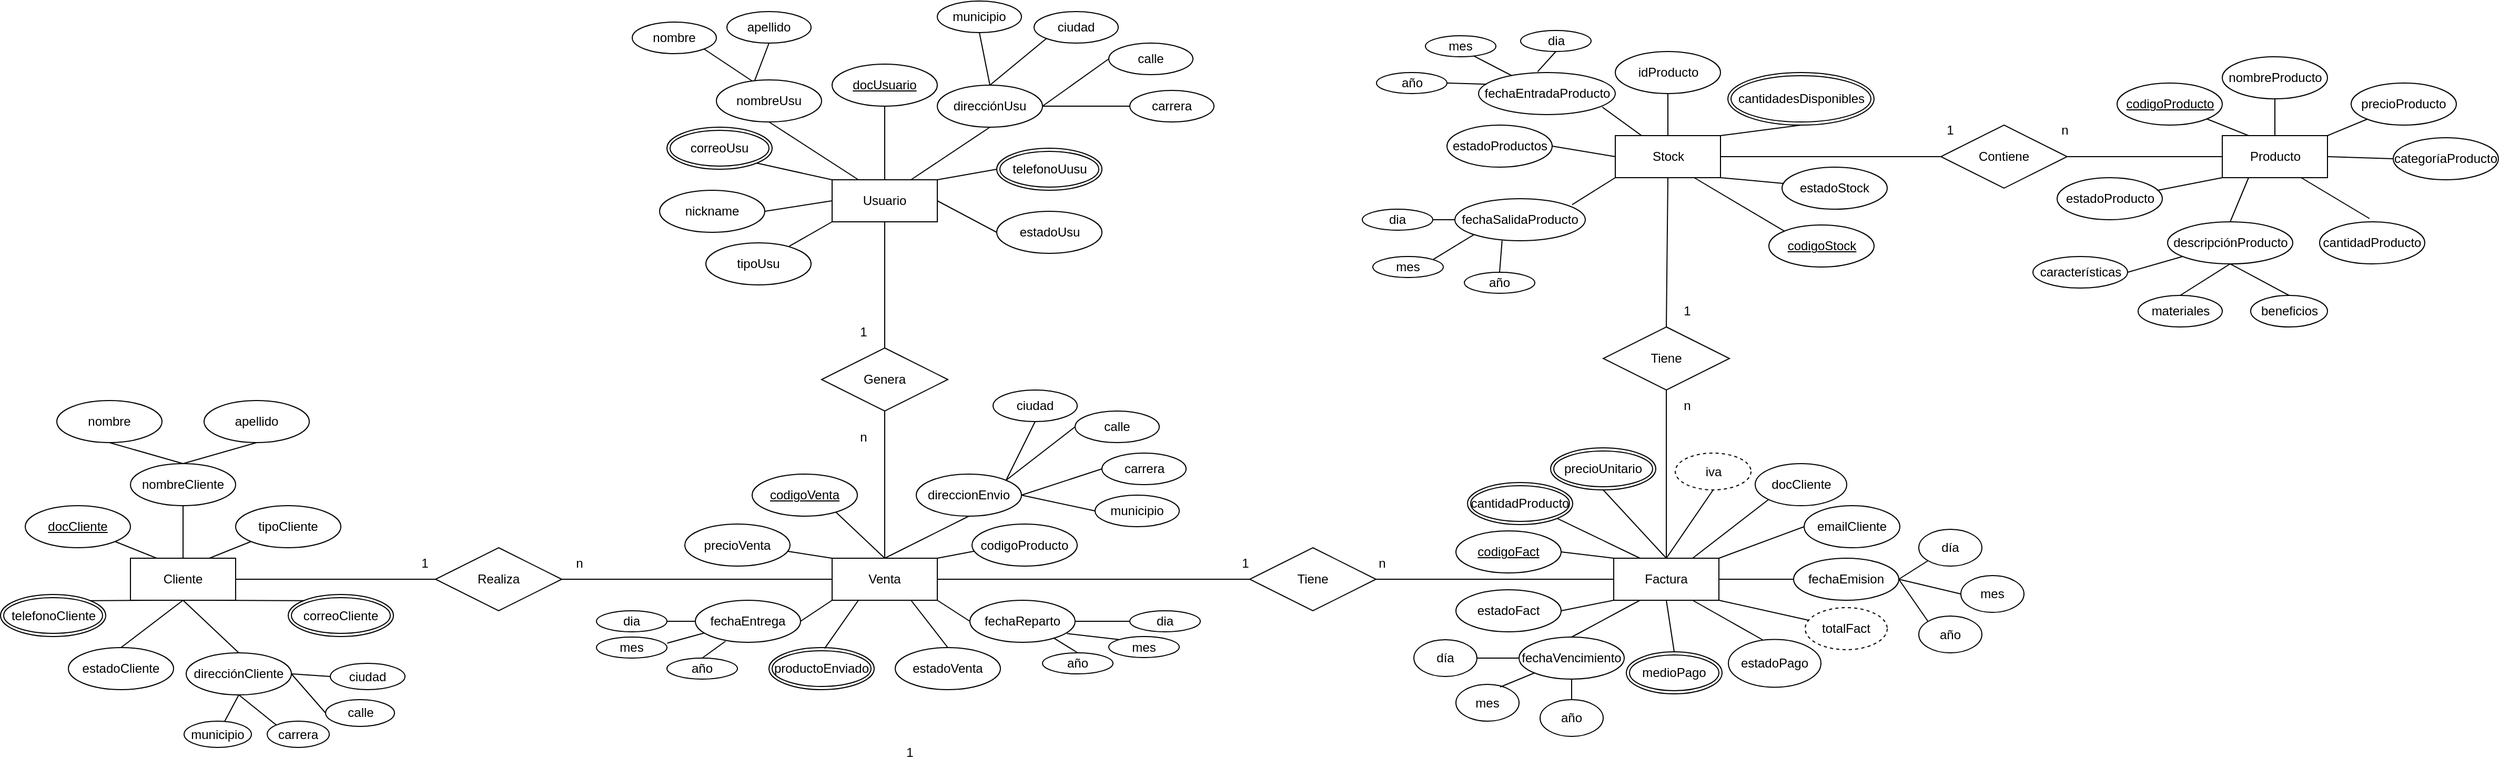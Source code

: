 <mxfile version="26.1.0">
  <diagram name="Página-1" id="Sk_OEtbb3EBe4qhzpYaF">
    <mxGraphModel dx="1323" dy="1912" grid="1" gridSize="10" guides="1" tooltips="1" connect="1" arrows="1" fold="1" page="1" pageScale="1" pageWidth="827" pageHeight="1169" math="0" shadow="0">
      <root>
        <mxCell id="0" />
        <mxCell id="1" parent="0" />
        <mxCell id="2SUrX7hE4mHxBvQzwb3O-1" value="Usuario" style="whiteSpace=wrap;html=1;align=center;" vertex="1" parent="1">
          <mxGeometry x="1136" y="80" width="100" height="40" as="geometry" />
        </mxCell>
        <mxCell id="2SUrX7hE4mHxBvQzwb3O-2" value="Cliente" style="whiteSpace=wrap;html=1;align=center;" vertex="1" parent="1">
          <mxGeometry x="469" y="440" width="100" height="40" as="geometry" />
        </mxCell>
        <mxCell id="2SUrX7hE4mHxBvQzwb3O-3" value="Venta" style="whiteSpace=wrap;html=1;align=center;" vertex="1" parent="1">
          <mxGeometry x="1136" y="440" width="100" height="40" as="geometry" />
        </mxCell>
        <mxCell id="2SUrX7hE4mHxBvQzwb3O-4" value="Factura" style="whiteSpace=wrap;html=1;align=center;" vertex="1" parent="1">
          <mxGeometry x="1879" y="440" width="100" height="40" as="geometry" />
        </mxCell>
        <mxCell id="2SUrX7hE4mHxBvQzwb3O-5" value="Producto" style="whiteSpace=wrap;html=1;align=center;" vertex="1" parent="1">
          <mxGeometry x="2457.5" y="38" width="100" height="40" as="geometry" />
        </mxCell>
        <mxCell id="2SUrX7hE4mHxBvQzwb3O-6" value="Stock" style="whiteSpace=wrap;html=1;align=center;" vertex="1" parent="1">
          <mxGeometry x="1880.5" y="38" width="100" height="40" as="geometry" />
        </mxCell>
        <mxCell id="2SUrX7hE4mHxBvQzwb3O-7" value="" style="endArrow=none;html=1;rounded=0;exitX=1;exitY=0.5;exitDx=0;exitDy=0;entryX=0;entryY=0.5;entryDx=0;entryDy=0;" edge="1" parent="1" source="2SUrX7hE4mHxBvQzwb3O-14" target="2SUrX7hE4mHxBvQzwb3O-3">
          <mxGeometry relative="1" as="geometry">
            <mxPoint x="946" y="455" as="sourcePoint" />
            <mxPoint x="1006" y="425" as="targetPoint" />
          </mxGeometry>
        </mxCell>
        <mxCell id="2SUrX7hE4mHxBvQzwb3O-9" value="" style="endArrow=none;html=1;rounded=0;exitX=1;exitY=0.5;exitDx=0;exitDy=0;entryX=0;entryY=0.5;entryDx=0;entryDy=0;" edge="1" parent="1" source="2SUrX7hE4mHxBvQzwb3O-16" target="2SUrX7hE4mHxBvQzwb3O-4">
          <mxGeometry relative="1" as="geometry">
            <mxPoint x="1329" y="470" as="sourcePoint" />
            <mxPoint x="1609" y="470" as="targetPoint" />
          </mxGeometry>
        </mxCell>
        <mxCell id="2SUrX7hE4mHxBvQzwb3O-10" value="" style="endArrow=none;html=1;rounded=0;exitX=1;exitY=0.5;exitDx=0;exitDy=0;entryX=0;entryY=0.5;entryDx=0;entryDy=0;" edge="1" parent="1" source="2SUrX7hE4mHxBvQzwb3O-57" target="2SUrX7hE4mHxBvQzwb3O-5">
          <mxGeometry relative="1" as="geometry">
            <mxPoint x="2370.5" y="-272" as="sourcePoint" />
            <mxPoint x="2370.5" y="-82" as="targetPoint" />
          </mxGeometry>
        </mxCell>
        <mxCell id="2SUrX7hE4mHxBvQzwb3O-13" value="" style="endArrow=none;html=1;rounded=0;exitX=1;exitY=0.5;exitDx=0;exitDy=0;entryX=0;entryY=0.5;entryDx=0;entryDy=0;" edge="1" parent="1" source="2SUrX7hE4mHxBvQzwb3O-2" target="2SUrX7hE4mHxBvQzwb3O-14">
          <mxGeometry relative="1" as="geometry">
            <mxPoint x="569" y="460" as="sourcePoint" />
            <mxPoint x="639" y="460" as="targetPoint" />
          </mxGeometry>
        </mxCell>
        <mxCell id="2SUrX7hE4mHxBvQzwb3O-14" value="Realiza" style="shape=rhombus;perimeter=rhombusPerimeter;whiteSpace=wrap;html=1;align=center;" vertex="1" parent="1">
          <mxGeometry x="759" y="430" width="120" height="60" as="geometry" />
        </mxCell>
        <mxCell id="2SUrX7hE4mHxBvQzwb3O-15" value="" style="endArrow=none;html=1;rounded=0;exitX=1;exitY=0.5;exitDx=0;exitDy=0;" edge="1" parent="1" source="2SUrX7hE4mHxBvQzwb3O-3" target="2SUrX7hE4mHxBvQzwb3O-16">
          <mxGeometry relative="1" as="geometry">
            <mxPoint x="1280" y="460" as="sourcePoint" />
            <mxPoint x="1426" y="460" as="targetPoint" />
          </mxGeometry>
        </mxCell>
        <mxCell id="2SUrX7hE4mHxBvQzwb3O-16" value="Tiene" style="shape=rhombus;perimeter=rhombusPerimeter;whiteSpace=wrap;html=1;align=center;" vertex="1" parent="1">
          <mxGeometry x="1533" y="430" width="120" height="60" as="geometry" />
        </mxCell>
        <mxCell id="2SUrX7hE4mHxBvQzwb3O-17" value="telefonoUusu" style="ellipse;shape=doubleEllipse;margin=3;whiteSpace=wrap;html=1;align=center;" vertex="1" parent="1">
          <mxGeometry x="1292.5" y="50" width="100" height="40" as="geometry" />
        </mxCell>
        <mxCell id="2SUrX7hE4mHxBvQzwb3O-18" value="estadoUsu" style="ellipse;whiteSpace=wrap;html=1;align=center;" vertex="1" parent="1">
          <mxGeometry x="1292.5" y="110" width="100" height="40" as="geometry" />
        </mxCell>
        <mxCell id="2SUrX7hE4mHxBvQzwb3O-19" value="docUsuario" style="ellipse;whiteSpace=wrap;html=1;align=center;fontStyle=4;" vertex="1" parent="1">
          <mxGeometry x="1136" y="-30" width="100" height="40" as="geometry" />
        </mxCell>
        <mxCell id="2SUrX7hE4mHxBvQzwb3O-20" value="nickname" style="ellipse;whiteSpace=wrap;html=1;align=center;" vertex="1" parent="1">
          <mxGeometry x="972" y="90" width="100" height="40" as="geometry" />
        </mxCell>
        <mxCell id="2SUrX7hE4mHxBvQzwb3O-21" value="correoUsu" style="ellipse;shape=doubleEllipse;margin=3;whiteSpace=wrap;html=1;align=center;" vertex="1" parent="1">
          <mxGeometry x="979" y="30" width="100" height="40" as="geometry" />
        </mxCell>
        <mxCell id="2SUrX7hE4mHxBvQzwb3O-22" value="nombreUsu" style="ellipse;whiteSpace=wrap;html=1;align=center;" vertex="1" parent="1">
          <mxGeometry x="1026" y="-15" width="100" height="40" as="geometry" />
        </mxCell>
        <mxCell id="2SUrX7hE4mHxBvQzwb3O-24" value="direcciónUsu" style="ellipse;whiteSpace=wrap;html=1;align=center;" vertex="1" parent="1">
          <mxGeometry x="1236" y="-10" width="100" height="40" as="geometry" />
        </mxCell>
        <mxCell id="2SUrX7hE4mHxBvQzwb3O-25" value="" style="endArrow=none;html=1;rounded=0;exitX=0.75;exitY=0;exitDx=0;exitDy=0;entryX=0.5;entryY=1;entryDx=0;entryDy=0;" edge="1" parent="1" source="2SUrX7hE4mHxBvQzwb3O-1" target="2SUrX7hE4mHxBvQzwb3O-24">
          <mxGeometry relative="1" as="geometry">
            <mxPoint x="1206" y="50" as="sourcePoint" />
            <mxPoint x="1271" y="30" as="targetPoint" />
          </mxGeometry>
        </mxCell>
        <mxCell id="2SUrX7hE4mHxBvQzwb3O-26" value="" style="endArrow=none;html=1;rounded=0;exitX=0.5;exitY=0;exitDx=0;exitDy=0;entryX=0.5;entryY=1;entryDx=0;entryDy=0;" edge="1" parent="1" source="2SUrX7hE4mHxBvQzwb3O-1" target="2SUrX7hE4mHxBvQzwb3O-19">
          <mxGeometry relative="1" as="geometry">
            <mxPoint x="1176" y="50" as="sourcePoint" />
            <mxPoint x="1336" y="50" as="targetPoint" />
          </mxGeometry>
        </mxCell>
        <mxCell id="2SUrX7hE4mHxBvQzwb3O-27" value="" style="endArrow=none;html=1;rounded=0;entryX=0.5;entryY=1;entryDx=0;entryDy=0;exitX=0.25;exitY=0;exitDx=0;exitDy=0;" edge="1" parent="1" source="2SUrX7hE4mHxBvQzwb3O-1" target="2SUrX7hE4mHxBvQzwb3O-22">
          <mxGeometry relative="1" as="geometry">
            <mxPoint x="1186" y="80" as="sourcePoint" />
            <mxPoint x="1296" y="50" as="targetPoint" />
          </mxGeometry>
        </mxCell>
        <mxCell id="2SUrX7hE4mHxBvQzwb3O-28" value="" style="endArrow=none;html=1;rounded=0;entryX=0;entryY=0;entryDx=0;entryDy=0;exitX=1;exitY=1;exitDx=0;exitDy=0;" edge="1" parent="1" source="2SUrX7hE4mHxBvQzwb3O-21" target="2SUrX7hE4mHxBvQzwb3O-1">
          <mxGeometry relative="1" as="geometry">
            <mxPoint x="966" y="110" as="sourcePoint" />
            <mxPoint x="1126" y="110" as="targetPoint" />
          </mxGeometry>
        </mxCell>
        <mxCell id="2SUrX7hE4mHxBvQzwb3O-29" value="" style="endArrow=none;html=1;rounded=0;entryX=0;entryY=0.5;entryDx=0;entryDy=0;exitX=1;exitY=0.5;exitDx=0;exitDy=0;" edge="1" parent="1" source="2SUrX7hE4mHxBvQzwb3O-20" target="2SUrX7hE4mHxBvQzwb3O-1">
          <mxGeometry relative="1" as="geometry">
            <mxPoint x="1036" y="140" as="sourcePoint" />
            <mxPoint x="1196" y="140" as="targetPoint" />
          </mxGeometry>
        </mxCell>
        <mxCell id="2SUrX7hE4mHxBvQzwb3O-31" value="" style="endArrow=none;html=1;rounded=0;exitX=1;exitY=0.5;exitDx=0;exitDy=0;entryX=0;entryY=0.5;entryDx=0;entryDy=0;" edge="1" parent="1" source="2SUrX7hE4mHxBvQzwb3O-1" target="2SUrX7hE4mHxBvQzwb3O-18">
          <mxGeometry relative="1" as="geometry">
            <mxPoint x="1196" y="140" as="sourcePoint" />
            <mxPoint x="1356" y="140" as="targetPoint" />
          </mxGeometry>
        </mxCell>
        <mxCell id="2SUrX7hE4mHxBvQzwb3O-32" value="" style="endArrow=none;html=1;rounded=0;exitX=1;exitY=0;exitDx=0;exitDy=0;entryX=0;entryY=0.5;entryDx=0;entryDy=0;" edge="1" parent="1" source="2SUrX7hE4mHxBvQzwb3O-1" target="2SUrX7hE4mHxBvQzwb3O-17">
          <mxGeometry relative="1" as="geometry">
            <mxPoint x="1206" y="150" as="sourcePoint" />
            <mxPoint x="1366" y="150" as="targetPoint" />
            <Array as="points" />
          </mxGeometry>
        </mxCell>
        <mxCell id="2SUrX7hE4mHxBvQzwb3O-33" value="nombre" style="ellipse;whiteSpace=wrap;html=1;align=center;" vertex="1" parent="1">
          <mxGeometry x="946" y="-70" width="80" height="30" as="geometry" />
        </mxCell>
        <mxCell id="2SUrX7hE4mHxBvQzwb3O-34" value="apellido" style="ellipse;whiteSpace=wrap;html=1;align=center;" vertex="1" parent="1">
          <mxGeometry x="1036" y="-80" width="80" height="30" as="geometry" />
        </mxCell>
        <mxCell id="2SUrX7hE4mHxBvQzwb3O-35" value="" style="endArrow=none;html=1;rounded=0;exitX=1;exitY=1;exitDx=0;exitDy=0;entryX=0.339;entryY=0.025;entryDx=0;entryDy=0;entryPerimeter=0;" edge="1" parent="1" source="2SUrX7hE4mHxBvQzwb3O-33" target="2SUrX7hE4mHxBvQzwb3O-22">
          <mxGeometry relative="1" as="geometry">
            <mxPoint x="986" y="-40" as="sourcePoint" />
            <mxPoint x="1146" y="-40" as="targetPoint" />
          </mxGeometry>
        </mxCell>
        <mxCell id="2SUrX7hE4mHxBvQzwb3O-36" value="" style="endArrow=none;html=1;rounded=0;exitX=0.5;exitY=1;exitDx=0;exitDy=0;entryX=0.364;entryY=0.016;entryDx=0;entryDy=0;entryPerimeter=0;" edge="1" parent="1" source="2SUrX7hE4mHxBvQzwb3O-34" target="2SUrX7hE4mHxBvQzwb3O-22">
          <mxGeometry relative="1" as="geometry">
            <mxPoint x="1066" y="-60" as="sourcePoint" />
            <mxPoint x="1226" y="-60" as="targetPoint" />
          </mxGeometry>
        </mxCell>
        <mxCell id="2SUrX7hE4mHxBvQzwb3O-51" value="tipoCliente" style="ellipse;whiteSpace=wrap;html=1;align=center;" vertex="1" parent="1">
          <mxGeometry x="569" y="390" width="100" height="40" as="geometry" />
        </mxCell>
        <mxCell id="2SUrX7hE4mHxBvQzwb3O-52" value="estadoCliente" style="ellipse;whiteSpace=wrap;html=1;align=center;" vertex="1" parent="1">
          <mxGeometry x="410" y="525" width="100" height="40" as="geometry" />
        </mxCell>
        <mxCell id="2SUrX7hE4mHxBvQzwb3O-56" value="" style="endArrow=none;html=1;rounded=0;exitX=1;exitY=0.5;exitDx=0;exitDy=0;entryX=0;entryY=0.5;entryDx=0;entryDy=0;" edge="1" parent="1" source="2SUrX7hE4mHxBvQzwb3O-6" target="2SUrX7hE4mHxBvQzwb3O-57">
          <mxGeometry relative="1" as="geometry">
            <mxPoint x="1890.5" y="-72" as="sourcePoint" />
            <mxPoint x="2434.5" y="-72" as="targetPoint" />
          </mxGeometry>
        </mxCell>
        <mxCell id="2SUrX7hE4mHxBvQzwb3O-57" value="Contiene" style="shape=rhombus;perimeter=rhombusPerimeter;whiteSpace=wrap;html=1;align=center;" vertex="1" parent="1">
          <mxGeometry x="2190" y="28" width="120" height="60" as="geometry" />
        </mxCell>
        <mxCell id="2SUrX7hE4mHxBvQzwb3O-58" value="telefonoCliente" style="ellipse;shape=doubleEllipse;margin=3;whiteSpace=wrap;html=1;align=center;" vertex="1" parent="1">
          <mxGeometry x="345.5" y="474.5" width="100" height="40" as="geometry" />
        </mxCell>
        <mxCell id="2SUrX7hE4mHxBvQzwb3O-59" value="correoCliente" style="ellipse;shape=doubleEllipse;margin=3;whiteSpace=wrap;html=1;align=center;" vertex="1" parent="1">
          <mxGeometry x="619" y="474.5" width="100" height="40" as="geometry" />
        </mxCell>
        <mxCell id="2SUrX7hE4mHxBvQzwb3O-60" value="" style="endArrow=none;html=1;rounded=0;exitX=1;exitY=0;exitDx=0;exitDy=0;entryX=0.25;entryY=1;entryDx=0;entryDy=0;" edge="1" parent="1" source="2SUrX7hE4mHxBvQzwb3O-58" target="2SUrX7hE4mHxBvQzwb3O-2">
          <mxGeometry relative="1" as="geometry">
            <mxPoint x="469" y="500" as="sourcePoint" />
            <mxPoint x="629" y="500" as="targetPoint" />
          </mxGeometry>
        </mxCell>
        <mxCell id="2SUrX7hE4mHxBvQzwb3O-61" value="" style="endArrow=none;html=1;rounded=0;exitX=0.5;exitY=0;exitDx=0;exitDy=0;entryX=0.5;entryY=1;entryDx=0;entryDy=0;" edge="1" parent="1" source="2SUrX7hE4mHxBvQzwb3O-52" target="2SUrX7hE4mHxBvQzwb3O-2">
          <mxGeometry relative="1" as="geometry">
            <mxPoint x="509" y="510" as="sourcePoint" />
            <mxPoint x="669" y="510" as="targetPoint" />
          </mxGeometry>
        </mxCell>
        <mxCell id="2SUrX7hE4mHxBvQzwb3O-62" value="" style="endArrow=none;html=1;rounded=0;exitX=0.75;exitY=1;exitDx=0;exitDy=0;entryX=0;entryY=0;entryDx=0;entryDy=0;" edge="1" parent="1" source="2SUrX7hE4mHxBvQzwb3O-2" target="2SUrX7hE4mHxBvQzwb3O-59">
          <mxGeometry relative="1" as="geometry">
            <mxPoint x="549" y="490" as="sourcePoint" />
            <mxPoint x="709" y="490" as="targetPoint" />
          </mxGeometry>
        </mxCell>
        <mxCell id="2SUrX7hE4mHxBvQzwb3O-63" value="" style="endArrow=none;html=1;rounded=0;exitX=0.5;exitY=0;exitDx=0;exitDy=0;entryX=0.5;entryY=1;entryDx=0;entryDy=0;" edge="1" parent="1" source="2SUrX7hE4mHxBvQzwb3O-2" target="2SUrX7hE4mHxBvQzwb3O-67">
          <mxGeometry relative="1" as="geometry">
            <mxPoint x="519" y="410" as="sourcePoint" />
            <mxPoint x="519" y="390" as="targetPoint" />
          </mxGeometry>
        </mxCell>
        <mxCell id="2SUrX7hE4mHxBvQzwb3O-64" value="" style="endArrow=none;html=1;rounded=0;exitX=0.25;exitY=0;exitDx=0;exitDy=0;entryX=1;entryY=1;entryDx=0;entryDy=0;" edge="1" parent="1" source="2SUrX7hE4mHxBvQzwb3O-2" target="2SUrX7hE4mHxBvQzwb3O-66">
          <mxGeometry relative="1" as="geometry">
            <mxPoint x="479" y="420" as="sourcePoint" />
            <mxPoint x="447.224" y="414.195" as="targetPoint" />
          </mxGeometry>
        </mxCell>
        <mxCell id="2SUrX7hE4mHxBvQzwb3O-65" value="" style="endArrow=none;html=1;rounded=0;exitX=0.75;exitY=0;exitDx=0;exitDy=0;entryX=0;entryY=1;entryDx=0;entryDy=0;" edge="1" parent="1" source="2SUrX7hE4mHxBvQzwb3O-2" target="2SUrX7hE4mHxBvQzwb3O-51">
          <mxGeometry relative="1" as="geometry">
            <mxPoint x="549" y="420" as="sourcePoint" />
            <mxPoint x="709" y="420" as="targetPoint" />
          </mxGeometry>
        </mxCell>
        <mxCell id="2SUrX7hE4mHxBvQzwb3O-66" value="docCliente" style="ellipse;whiteSpace=wrap;html=1;align=center;fontStyle=4;" vertex="1" parent="1">
          <mxGeometry x="369" y="390" width="100" height="40" as="geometry" />
        </mxCell>
        <mxCell id="2SUrX7hE4mHxBvQzwb3O-67" value="nombreCliente" style="ellipse;whiteSpace=wrap;html=1;align=center;" vertex="1" parent="1">
          <mxGeometry x="469" y="350" width="100" height="40" as="geometry" />
        </mxCell>
        <mxCell id="2SUrX7hE4mHxBvQzwb3O-68" value="nombre" style="ellipse;whiteSpace=wrap;html=1;align=center;" vertex="1" parent="1">
          <mxGeometry x="399" y="290" width="100" height="40" as="geometry" />
        </mxCell>
        <mxCell id="2SUrX7hE4mHxBvQzwb3O-69" value="apellido" style="ellipse;whiteSpace=wrap;html=1;align=center;" vertex="1" parent="1">
          <mxGeometry x="539" y="290" width="100" height="40" as="geometry" />
        </mxCell>
        <mxCell id="2SUrX7hE4mHxBvQzwb3O-70" value="" style="endArrow=none;html=1;rounded=0;exitX=0.5;exitY=0;exitDx=0;exitDy=0;entryX=0.5;entryY=1;entryDx=0;entryDy=0;" edge="1" parent="1" source="2SUrX7hE4mHxBvQzwb3O-67" target="2SUrX7hE4mHxBvQzwb3O-69">
          <mxGeometry relative="1" as="geometry">
            <mxPoint x="509" y="330" as="sourcePoint" />
            <mxPoint x="669" y="330" as="targetPoint" />
          </mxGeometry>
        </mxCell>
        <mxCell id="2SUrX7hE4mHxBvQzwb3O-71" value="" style="endArrow=none;html=1;rounded=0;exitX=0.5;exitY=1;exitDx=0;exitDy=0;entryX=0.5;entryY=0;entryDx=0;entryDy=0;" edge="1" parent="1" source="2SUrX7hE4mHxBvQzwb3O-68" target="2SUrX7hE4mHxBvQzwb3O-67">
          <mxGeometry relative="1" as="geometry">
            <mxPoint x="449" y="330" as="sourcePoint" />
            <mxPoint x="609" y="330" as="targetPoint" />
          </mxGeometry>
        </mxCell>
        <mxCell id="2SUrX7hE4mHxBvQzwb3O-72" value="1" style="text;html=1;align=center;verticalAlign=middle;whiteSpace=wrap;rounded=0;" vertex="1" parent="1">
          <mxGeometry x="1136" y="210" width="60" height="30" as="geometry" />
        </mxCell>
        <mxCell id="2SUrX7hE4mHxBvQzwb3O-73" value="n" style="text;html=1;align=center;verticalAlign=middle;whiteSpace=wrap;rounded=0;" vertex="1" parent="1">
          <mxGeometry x="1136" y="310" width="60" height="30" as="geometry" />
        </mxCell>
        <mxCell id="2SUrX7hE4mHxBvQzwb3O-74" value="1" style="text;html=1;align=center;verticalAlign=middle;whiteSpace=wrap;rounded=0;" vertex="1" parent="1">
          <mxGeometry x="719" y="430" width="60" height="30" as="geometry" />
        </mxCell>
        <mxCell id="2SUrX7hE4mHxBvQzwb3O-75" value="n" style="text;html=1;align=center;verticalAlign=middle;whiteSpace=wrap;rounded=0;" vertex="1" parent="1">
          <mxGeometry x="866" y="430" width="60" height="30" as="geometry" />
        </mxCell>
        <mxCell id="2SUrX7hE4mHxBvQzwb3O-76" value="precioVenta" style="ellipse;whiteSpace=wrap;html=1;align=center;" vertex="1" parent="1">
          <mxGeometry x="996" y="407.5" width="100" height="40" as="geometry" />
        </mxCell>
        <mxCell id="2SUrX7hE4mHxBvQzwb3O-77" value="direccionEnvio" style="ellipse;whiteSpace=wrap;html=1;align=center;" vertex="1" parent="1">
          <mxGeometry x="1216" y="360" width="100" height="40" as="geometry" />
        </mxCell>
        <mxCell id="2SUrX7hE4mHxBvQzwb3O-79" value="codigoProducto" style="ellipse;whiteSpace=wrap;html=1;align=center;" vertex="1" parent="1">
          <mxGeometry x="1269" y="407.5" width="100" height="40" as="geometry" />
        </mxCell>
        <mxCell id="2SUrX7hE4mHxBvQzwb3O-80" value="fechaEntrega" style="ellipse;whiteSpace=wrap;html=1;align=center;" vertex="1" parent="1">
          <mxGeometry x="1006" y="480" width="100" height="40" as="geometry" />
        </mxCell>
        <mxCell id="2SUrX7hE4mHxBvQzwb3O-81" value="fechaReparto" style="ellipse;whiteSpace=wrap;html=1;align=center;" vertex="1" parent="1">
          <mxGeometry x="1267" y="480" width="100" height="40" as="geometry" />
        </mxCell>
        <mxCell id="2SUrX7hE4mHxBvQzwb3O-82" value="estadoVenta" style="ellipse;whiteSpace=wrap;html=1;align=center;" vertex="1" parent="1">
          <mxGeometry x="1196" y="525" width="100" height="40" as="geometry" />
        </mxCell>
        <mxCell id="2SUrX7hE4mHxBvQzwb3O-83" value="codigoVenta" style="ellipse;whiteSpace=wrap;html=1;align=center;fontStyle=4;" vertex="1" parent="1">
          <mxGeometry x="1060" y="360" width="100" height="40" as="geometry" />
        </mxCell>
        <mxCell id="2SUrX7hE4mHxBvQzwb3O-84" value="productoEnviado" style="ellipse;shape=doubleEllipse;margin=3;whiteSpace=wrap;html=1;align=center;" vertex="1" parent="1">
          <mxGeometry x="1076" y="525" width="100" height="40" as="geometry" />
        </mxCell>
        <mxCell id="2SUrX7hE4mHxBvQzwb3O-85" value="" style="endArrow=none;html=1;rounded=0;exitX=0.5;exitY=0;exitDx=0;exitDy=0;entryX=0.5;entryY=1;entryDx=0;entryDy=0;" edge="1" parent="1" source="2SUrX7hE4mHxBvQzwb3O-3" target="2SUrX7hE4mHxBvQzwb3O-77">
          <mxGeometry relative="1" as="geometry">
            <mxPoint x="1186" y="420" as="sourcePoint" />
            <mxPoint x="1346" y="420" as="targetPoint" />
          </mxGeometry>
        </mxCell>
        <mxCell id="2SUrX7hE4mHxBvQzwb3O-87" value="" style="endArrow=none;html=1;rounded=0;exitX=1;exitY=0;exitDx=0;exitDy=0;entryX=0.018;entryY=0.648;entryDx=0;entryDy=0;entryPerimeter=0;" edge="1" parent="1" source="2SUrX7hE4mHxBvQzwb3O-3" target="2SUrX7hE4mHxBvQzwb3O-79">
          <mxGeometry relative="1" as="geometry">
            <mxPoint x="1226" y="430" as="sourcePoint" />
            <mxPoint x="1386" y="430" as="targetPoint" />
          </mxGeometry>
        </mxCell>
        <mxCell id="2SUrX7hE4mHxBvQzwb3O-88" value="" style="endArrow=none;html=1;rounded=0;entryX=0;entryY=0;entryDx=0;entryDy=0;exitX=0.976;exitY=0.646;exitDx=0;exitDy=0;exitPerimeter=0;" edge="1" parent="1" source="2SUrX7hE4mHxBvQzwb3O-76" target="2SUrX7hE4mHxBvQzwb3O-3">
          <mxGeometry relative="1" as="geometry">
            <mxPoint x="1126" y="420" as="sourcePoint" />
            <mxPoint x="1286" y="420" as="targetPoint" />
          </mxGeometry>
        </mxCell>
        <mxCell id="2SUrX7hE4mHxBvQzwb3O-89" value="" style="endArrow=none;html=1;rounded=0;exitX=0.797;exitY=0.905;exitDx=0;exitDy=0;exitPerimeter=0;entryX=0.5;entryY=0;entryDx=0;entryDy=0;" edge="1" parent="1" source="2SUrX7hE4mHxBvQzwb3O-83" target="2SUrX7hE4mHxBvQzwb3O-3">
          <mxGeometry relative="1" as="geometry">
            <mxPoint x="1126" y="400" as="sourcePoint" />
            <mxPoint x="1286" y="400" as="targetPoint" />
          </mxGeometry>
        </mxCell>
        <mxCell id="2SUrX7hE4mHxBvQzwb3O-90" value="" style="endArrow=none;html=1;rounded=0;exitX=1;exitY=0.5;exitDx=0;exitDy=0;entryX=0;entryY=1;entryDx=0;entryDy=0;" edge="1" parent="1" source="2SUrX7hE4mHxBvQzwb3O-80" target="2SUrX7hE4mHxBvQzwb3O-3">
          <mxGeometry relative="1" as="geometry">
            <mxPoint x="1106" y="500" as="sourcePoint" />
            <mxPoint x="1266" y="500" as="targetPoint" />
          </mxGeometry>
        </mxCell>
        <mxCell id="2SUrX7hE4mHxBvQzwb3O-91" value="" style="endArrow=none;html=1;rounded=0;exitX=0.529;exitY=0.021;exitDx=0;exitDy=0;exitPerimeter=0;entryX=0.25;entryY=1;entryDx=0;entryDy=0;" edge="1" parent="1" source="2SUrX7hE4mHxBvQzwb3O-84" target="2SUrX7hE4mHxBvQzwb3O-3">
          <mxGeometry relative="1" as="geometry">
            <mxPoint x="1126" y="500" as="sourcePoint" />
            <mxPoint x="1286" y="500" as="targetPoint" />
          </mxGeometry>
        </mxCell>
        <mxCell id="2SUrX7hE4mHxBvQzwb3O-92" value="" style="endArrow=none;html=1;rounded=0;exitX=1;exitY=1;exitDx=0;exitDy=0;entryX=0;entryY=0.5;entryDx=0;entryDy=0;" edge="1" parent="1" source="2SUrX7hE4mHxBvQzwb3O-3" target="2SUrX7hE4mHxBvQzwb3O-81">
          <mxGeometry relative="1" as="geometry">
            <mxPoint x="1246" y="480" as="sourcePoint" />
            <mxPoint x="1406" y="480" as="targetPoint" />
          </mxGeometry>
        </mxCell>
        <mxCell id="2SUrX7hE4mHxBvQzwb3O-93" value="" style="endArrow=none;html=1;rounded=0;exitX=0.75;exitY=1;exitDx=0;exitDy=0;entryX=0.5;entryY=0;entryDx=0;entryDy=0;" edge="1" parent="1" source="2SUrX7hE4mHxBvQzwb3O-3" target="2SUrX7hE4mHxBvQzwb3O-82">
          <mxGeometry relative="1" as="geometry">
            <mxPoint x="1216" y="490" as="sourcePoint" />
            <mxPoint x="1376" y="490" as="targetPoint" />
          </mxGeometry>
        </mxCell>
        <mxCell id="2SUrX7hE4mHxBvQzwb3O-94" value="municipio" style="ellipse;whiteSpace=wrap;html=1;align=center;" vertex="1" parent="1">
          <mxGeometry x="1386" y="380" width="80" height="30" as="geometry" />
        </mxCell>
        <mxCell id="2SUrX7hE4mHxBvQzwb3O-95" value="ciudad" style="ellipse;whiteSpace=wrap;html=1;align=center;" vertex="1" parent="1">
          <mxGeometry x="1289" y="280" width="80" height="30" as="geometry" />
        </mxCell>
        <mxCell id="2SUrX7hE4mHxBvQzwb3O-97" value="calle" style="ellipse;whiteSpace=wrap;html=1;align=center;" vertex="1" parent="1">
          <mxGeometry x="1367" y="300" width="80" height="30" as="geometry" />
        </mxCell>
        <mxCell id="2SUrX7hE4mHxBvQzwb3O-98" value="carrera" style="ellipse;whiteSpace=wrap;html=1;align=center;" vertex="1" parent="1">
          <mxGeometry x="1392.5" y="340" width="80" height="30" as="geometry" />
        </mxCell>
        <mxCell id="2SUrX7hE4mHxBvQzwb3O-108" value="dia" style="ellipse;whiteSpace=wrap;html=1;align=center;" vertex="1" parent="1">
          <mxGeometry x="912" y="490" width="67" height="20" as="geometry" />
        </mxCell>
        <mxCell id="2SUrX7hE4mHxBvQzwb3O-109" value="mes" style="ellipse;whiteSpace=wrap;html=1;align=center;" vertex="1" parent="1">
          <mxGeometry x="912" y="515" width="67" height="20" as="geometry" />
        </mxCell>
        <mxCell id="2SUrX7hE4mHxBvQzwb3O-110" value="año" style="ellipse;whiteSpace=wrap;html=1;align=center;" vertex="1" parent="1">
          <mxGeometry x="979" y="535" width="67" height="20" as="geometry" />
        </mxCell>
        <mxCell id="2SUrX7hE4mHxBvQzwb3O-111" value="" style="endArrow=none;html=1;rounded=0;exitX=1;exitY=0.5;exitDx=0;exitDy=0;entryX=0;entryY=0.5;entryDx=0;entryDy=0;" edge="1" parent="1" source="2SUrX7hE4mHxBvQzwb3O-108" target="2SUrX7hE4mHxBvQzwb3O-80">
          <mxGeometry relative="1" as="geometry">
            <mxPoint x="986" y="510" as="sourcePoint" />
            <mxPoint x="1146" y="510" as="targetPoint" />
          </mxGeometry>
        </mxCell>
        <mxCell id="2SUrX7hE4mHxBvQzwb3O-112" value="" style="endArrow=none;html=1;rounded=0;exitX=1.003;exitY=0.29;exitDx=0;exitDy=0;exitPerimeter=0;" edge="1" parent="1" source="2SUrX7hE4mHxBvQzwb3O-109" target="2SUrX7hE4mHxBvQzwb3O-80">
          <mxGeometry relative="1" as="geometry">
            <mxPoint x="966" y="520" as="sourcePoint" />
            <mxPoint x="1126" y="520" as="targetPoint" />
          </mxGeometry>
        </mxCell>
        <mxCell id="2SUrX7hE4mHxBvQzwb3O-113" value="" style="endArrow=none;html=1;rounded=0;exitX=0.5;exitY=0;exitDx=0;exitDy=0;entryX=0.286;entryY=0.975;entryDx=0;entryDy=0;entryPerimeter=0;" edge="1" parent="1" source="2SUrX7hE4mHxBvQzwb3O-110" target="2SUrX7hE4mHxBvQzwb3O-80">
          <mxGeometry relative="1" as="geometry">
            <mxPoint x="1016" y="530" as="sourcePoint" />
            <mxPoint x="1176" y="530" as="targetPoint" />
          </mxGeometry>
        </mxCell>
        <mxCell id="2SUrX7hE4mHxBvQzwb3O-114" value="dia" style="ellipse;whiteSpace=wrap;html=1;align=center;" vertex="1" parent="1">
          <mxGeometry x="1419" y="490" width="67" height="20" as="geometry" />
        </mxCell>
        <mxCell id="2SUrX7hE4mHxBvQzwb3O-115" value="mes" style="ellipse;whiteSpace=wrap;html=1;align=center;" vertex="1" parent="1">
          <mxGeometry x="1399" y="514.5" width="67" height="20" as="geometry" />
        </mxCell>
        <mxCell id="2SUrX7hE4mHxBvQzwb3O-116" value="año" style="ellipse;whiteSpace=wrap;html=1;align=center;" vertex="1" parent="1">
          <mxGeometry x="1336" y="530" width="67" height="20" as="geometry" />
        </mxCell>
        <mxCell id="2SUrX7hE4mHxBvQzwb3O-117" value="" style="endArrow=none;html=1;rounded=0;exitX=0.5;exitY=0;exitDx=0;exitDy=0;entryX=0.793;entryY=0.892;entryDx=0;entryDy=0;entryPerimeter=0;" edge="1" parent="1" source="2SUrX7hE4mHxBvQzwb3O-116" target="2SUrX7hE4mHxBvQzwb3O-81">
          <mxGeometry relative="1" as="geometry">
            <mxPoint x="1346" y="530" as="sourcePoint" />
            <mxPoint x="1506" y="530" as="targetPoint" />
          </mxGeometry>
        </mxCell>
        <mxCell id="2SUrX7hE4mHxBvQzwb3O-118" value="" style="endArrow=none;html=1;rounded=0;exitX=0.923;exitY=0.792;exitDx=0;exitDy=0;exitPerimeter=0;entryX=0;entryY=0;entryDx=0;entryDy=0;" edge="1" parent="1" source="2SUrX7hE4mHxBvQzwb3O-81" target="2SUrX7hE4mHxBvQzwb3O-115">
          <mxGeometry relative="1" as="geometry">
            <mxPoint x="1376" y="520" as="sourcePoint" />
            <mxPoint x="1536" y="520" as="targetPoint" />
          </mxGeometry>
        </mxCell>
        <mxCell id="2SUrX7hE4mHxBvQzwb3O-119" value="" style="endArrow=none;html=1;rounded=0;exitX=1;exitY=0.5;exitDx=0;exitDy=0;entryX=0;entryY=0.5;entryDx=0;entryDy=0;" edge="1" parent="1" source="2SUrX7hE4mHxBvQzwb3O-81" target="2SUrX7hE4mHxBvQzwb3O-114">
          <mxGeometry relative="1" as="geometry">
            <mxPoint x="1396" y="500" as="sourcePoint" />
            <mxPoint x="1556" y="500" as="targetPoint" />
          </mxGeometry>
        </mxCell>
        <mxCell id="2SUrX7hE4mHxBvQzwb3O-120" value="1" style="text;html=1;align=center;verticalAlign=middle;whiteSpace=wrap;rounded=0;" vertex="1" parent="1">
          <mxGeometry x="1499" y="430" width="60" height="30" as="geometry" />
        </mxCell>
        <mxCell id="2SUrX7hE4mHxBvQzwb3O-121" value="n" style="text;html=1;align=center;verticalAlign=middle;whiteSpace=wrap;rounded=0;" vertex="1" parent="1">
          <mxGeometry x="1629" y="430" width="60" height="30" as="geometry" />
        </mxCell>
        <mxCell id="2SUrX7hE4mHxBvQzwb3O-122" value="docCliente" style="ellipse;whiteSpace=wrap;html=1;align=center;" vertex="1" parent="1">
          <mxGeometry x="2013.5" y="350" width="87" height="40" as="geometry" />
        </mxCell>
        <mxCell id="2SUrX7hE4mHxBvQzwb3O-123" value="emailCliente" style="ellipse;whiteSpace=wrap;html=1;align=center;" vertex="1" parent="1">
          <mxGeometry x="2060" y="390" width="91" height="40" as="geometry" />
        </mxCell>
        <mxCell id="2SUrX7hE4mHxBvQzwb3O-124" value="fechaEmision" style="ellipse;whiteSpace=wrap;html=1;align=center;" vertex="1" parent="1">
          <mxGeometry x="2050" y="440" width="100" height="40" as="geometry" />
        </mxCell>
        <mxCell id="2SUrX7hE4mHxBvQzwb3O-125" value="estadoPago" style="ellipse;whiteSpace=wrap;html=1;align=center;" vertex="1" parent="1">
          <mxGeometry x="1988" y="517.25" width="88" height="45.5" as="geometry" />
        </mxCell>
        <mxCell id="2SUrX7hE4mHxBvQzwb3O-126" value="fechaVencimiento" style="ellipse;whiteSpace=wrap;html=1;align=center;" vertex="1" parent="1">
          <mxGeometry x="1789" y="515" width="100" height="40" as="geometry" />
        </mxCell>
        <mxCell id="2SUrX7hE4mHxBvQzwb3O-127" value="estadoFact" style="ellipse;whiteSpace=wrap;html=1;align=center;" vertex="1" parent="1">
          <mxGeometry x="1729" y="470" width="100" height="40" as="geometry" />
        </mxCell>
        <mxCell id="2SUrX7hE4mHxBvQzwb3O-128" value="codigoFact" style="ellipse;whiteSpace=wrap;html=1;align=center;fontStyle=4;" vertex="1" parent="1">
          <mxGeometry x="1729" y="414" width="100" height="40" as="geometry" />
        </mxCell>
        <mxCell id="2SUrX7hE4mHxBvQzwb3O-129" value="totalFact" style="ellipse;whiteSpace=wrap;html=1;align=center;dashed=1;" vertex="1" parent="1">
          <mxGeometry x="2061" y="487" width="78" height="40" as="geometry" />
        </mxCell>
        <mxCell id="2SUrX7hE4mHxBvQzwb3O-130" value="cantidadProducto" style="ellipse;shape=doubleEllipse;margin=3;whiteSpace=wrap;html=1;align=center;" vertex="1" parent="1">
          <mxGeometry x="1740" y="368" width="100" height="40" as="geometry" />
        </mxCell>
        <mxCell id="2SUrX7hE4mHxBvQzwb3O-131" value="precioUnitario" style="ellipse;shape=doubleEllipse;margin=3;whiteSpace=wrap;html=1;align=center;" vertex="1" parent="1">
          <mxGeometry x="1819" y="335" width="100" height="40" as="geometry" />
        </mxCell>
        <mxCell id="2SUrX7hE4mHxBvQzwb3O-132" value="" style="endArrow=none;html=1;rounded=0;exitX=1;exitY=0.5;exitDx=0;exitDy=0;entryX=0;entryY=1;entryDx=0;entryDy=0;" edge="1" parent="1" source="2SUrX7hE4mHxBvQzwb3O-124" target="2SUrX7hE4mHxBvQzwb3O-133">
          <mxGeometry relative="1" as="geometry">
            <mxPoint x="2139" y="469.6" as="sourcePoint" />
            <mxPoint x="2299" y="469.6" as="targetPoint" />
          </mxGeometry>
        </mxCell>
        <mxCell id="2SUrX7hE4mHxBvQzwb3O-133" value="día" style="ellipse;whiteSpace=wrap;html=1;align=center;" vertex="1" parent="1">
          <mxGeometry x="2169" y="412.5" width="60" height="35" as="geometry" />
        </mxCell>
        <mxCell id="2SUrX7hE4mHxBvQzwb3O-134" value="mes" style="ellipse;whiteSpace=wrap;html=1;align=center;" vertex="1" parent="1">
          <mxGeometry x="2209" y="456.5" width="60" height="35" as="geometry" />
        </mxCell>
        <mxCell id="2SUrX7hE4mHxBvQzwb3O-135" value="año" style="ellipse;whiteSpace=wrap;html=1;align=center;" vertex="1" parent="1">
          <mxGeometry x="2169" y="495" width="60" height="35" as="geometry" />
        </mxCell>
        <mxCell id="2SUrX7hE4mHxBvQzwb3O-136" value="" style="endArrow=none;html=1;rounded=0;exitX=1;exitY=0.5;exitDx=0;exitDy=0;entryX=0;entryY=0.5;entryDx=0;entryDy=0;" edge="1" parent="1" source="2SUrX7hE4mHxBvQzwb3O-124" target="2SUrX7hE4mHxBvQzwb3O-134">
          <mxGeometry relative="1" as="geometry">
            <mxPoint x="2139" y="480" as="sourcePoint" />
            <mxPoint x="2299" y="480" as="targetPoint" />
          </mxGeometry>
        </mxCell>
        <mxCell id="2SUrX7hE4mHxBvQzwb3O-137" value="" style="endArrow=none;html=1;rounded=0;exitX=1;exitY=0.5;exitDx=0;exitDy=0;entryX=0;entryY=0;entryDx=0;entryDy=0;" edge="1" parent="1" source="2SUrX7hE4mHxBvQzwb3O-124" target="2SUrX7hE4mHxBvQzwb3O-135">
          <mxGeometry relative="1" as="geometry">
            <mxPoint x="2139" y="490" as="sourcePoint" />
            <mxPoint x="2299" y="490" as="targetPoint" />
          </mxGeometry>
        </mxCell>
        <mxCell id="2SUrX7hE4mHxBvQzwb3O-138" value="día" style="ellipse;whiteSpace=wrap;html=1;align=center;" vertex="1" parent="1">
          <mxGeometry x="1689" y="517.5" width="60" height="35" as="geometry" />
        </mxCell>
        <mxCell id="2SUrX7hE4mHxBvQzwb3O-139" value="mes" style="ellipse;whiteSpace=wrap;html=1;align=center;" vertex="1" parent="1">
          <mxGeometry x="1729" y="560" width="60" height="35" as="geometry" />
        </mxCell>
        <mxCell id="2SUrX7hE4mHxBvQzwb3O-140" value="año" style="ellipse;whiteSpace=wrap;html=1;align=center;" vertex="1" parent="1">
          <mxGeometry x="1809" y="574.5" width="60" height="35" as="geometry" />
        </mxCell>
        <mxCell id="2SUrX7hE4mHxBvQzwb3O-141" value="" style="endArrow=none;html=1;rounded=0;exitX=1;exitY=0.5;exitDx=0;exitDy=0;entryX=0;entryY=0.5;entryDx=0;entryDy=0;" edge="1" parent="1" source="2SUrX7hE4mHxBvQzwb3O-138" target="2SUrX7hE4mHxBvQzwb3O-126">
          <mxGeometry relative="1" as="geometry">
            <mxPoint x="1779" y="550" as="sourcePoint" />
            <mxPoint x="1939" y="550" as="targetPoint" />
          </mxGeometry>
        </mxCell>
        <mxCell id="2SUrX7hE4mHxBvQzwb3O-142" value="" style="endArrow=none;html=1;rounded=0;exitX=0.702;exitY=0.071;exitDx=0;exitDy=0;exitPerimeter=0;entryX=0;entryY=1;entryDx=0;entryDy=0;" edge="1" parent="1" source="2SUrX7hE4mHxBvQzwb3O-139" target="2SUrX7hE4mHxBvQzwb3O-126">
          <mxGeometry relative="1" as="geometry">
            <mxPoint x="1789" y="560" as="sourcePoint" />
            <mxPoint x="1949" y="560" as="targetPoint" />
          </mxGeometry>
        </mxCell>
        <mxCell id="2SUrX7hE4mHxBvQzwb3O-143" value="" style="endArrow=none;html=1;rounded=0;exitX=0.5;exitY=1;exitDx=0;exitDy=0;entryX=0.5;entryY=0;entryDx=0;entryDy=0;" edge="1" parent="1" source="2SUrX7hE4mHxBvQzwb3O-126" target="2SUrX7hE4mHxBvQzwb3O-140">
          <mxGeometry relative="1" as="geometry">
            <mxPoint x="1809" y="560" as="sourcePoint" />
            <mxPoint x="1969" y="560" as="targetPoint" />
          </mxGeometry>
        </mxCell>
        <mxCell id="2SUrX7hE4mHxBvQzwb3O-144" value="" style="endArrow=none;html=1;rounded=0;exitX=0.5;exitY=0;exitDx=0;exitDy=0;entryX=0.5;entryY=1;entryDx=0;entryDy=0;" edge="1" parent="1" source="2SUrX7hE4mHxBvQzwb3O-4" target="2SUrX7hE4mHxBvQzwb3O-131">
          <mxGeometry relative="1" as="geometry">
            <mxPoint x="1929" y="420" as="sourcePoint" />
            <mxPoint x="2089" y="420" as="targetPoint" />
          </mxGeometry>
        </mxCell>
        <mxCell id="2SUrX7hE4mHxBvQzwb3O-145" value="" style="endArrow=none;html=1;rounded=0;exitX=0.75;exitY=0;exitDx=0;exitDy=0;entryX=0;entryY=1;entryDx=0;entryDy=0;" edge="1" parent="1" source="2SUrX7hE4mHxBvQzwb3O-4" target="2SUrX7hE4mHxBvQzwb3O-122">
          <mxGeometry relative="1" as="geometry">
            <mxPoint x="1959" y="440" as="sourcePoint" />
            <mxPoint x="1959" y="370" as="targetPoint" />
          </mxGeometry>
        </mxCell>
        <mxCell id="2SUrX7hE4mHxBvQzwb3O-146" value="" style="endArrow=none;html=1;rounded=0;exitX=1;exitY=0;exitDx=0;exitDy=0;entryX=0;entryY=0.5;entryDx=0;entryDy=0;" edge="1" parent="1" source="2SUrX7hE4mHxBvQzwb3O-4" target="2SUrX7hE4mHxBvQzwb3O-123">
          <mxGeometry relative="1" as="geometry">
            <mxPoint x="1985" y="448" as="sourcePoint" />
            <mxPoint x="2025" y="392" as="targetPoint" />
          </mxGeometry>
        </mxCell>
        <mxCell id="2SUrX7hE4mHxBvQzwb3O-147" value="" style="endArrow=none;html=1;rounded=0;exitX=1;exitY=1;exitDx=0;exitDy=0;entryX=0.25;entryY=0;entryDx=0;entryDy=0;" edge="1" parent="1" source="2SUrX7hE4mHxBvQzwb3O-130" target="2SUrX7hE4mHxBvQzwb3O-4">
          <mxGeometry relative="1" as="geometry">
            <mxPoint x="1869" y="400" as="sourcePoint" />
            <mxPoint x="2029" y="400" as="targetPoint" />
          </mxGeometry>
        </mxCell>
        <mxCell id="2SUrX7hE4mHxBvQzwb3O-148" value="" style="endArrow=none;html=1;rounded=0;exitX=1;exitY=0.5;exitDx=0;exitDy=0;entryX=0;entryY=0;entryDx=0;entryDy=0;" edge="1" parent="1" source="2SUrX7hE4mHxBvQzwb3O-128" target="2SUrX7hE4mHxBvQzwb3O-4">
          <mxGeometry relative="1" as="geometry">
            <mxPoint x="1839" y="420" as="sourcePoint" />
            <mxPoint x="1999" y="420" as="targetPoint" />
          </mxGeometry>
        </mxCell>
        <mxCell id="2SUrX7hE4mHxBvQzwb3O-149" value="" style="endArrow=none;html=1;rounded=0;exitX=1;exitY=0.5;exitDx=0;exitDy=0;entryX=0;entryY=1;entryDx=0;entryDy=0;" edge="1" parent="1" source="2SUrX7hE4mHxBvQzwb3O-127" target="2SUrX7hE4mHxBvQzwb3O-4">
          <mxGeometry relative="1" as="geometry">
            <mxPoint x="1849" y="490" as="sourcePoint" />
            <mxPoint x="2009" y="490" as="targetPoint" />
          </mxGeometry>
        </mxCell>
        <mxCell id="2SUrX7hE4mHxBvQzwb3O-150" value="" style="endArrow=none;html=1;rounded=0;exitX=0.5;exitY=0;exitDx=0;exitDy=0;entryX=0.25;entryY=1;entryDx=0;entryDy=0;" edge="1" parent="1" source="2SUrX7hE4mHxBvQzwb3O-126" target="2SUrX7hE4mHxBvQzwb3O-4">
          <mxGeometry relative="1" as="geometry">
            <mxPoint x="1869" y="510" as="sourcePoint" />
            <mxPoint x="2029" y="510" as="targetPoint" />
          </mxGeometry>
        </mxCell>
        <mxCell id="2SUrX7hE4mHxBvQzwb3O-151" value="" style="endArrow=none;html=1;rounded=0;entryX=0.75;entryY=1;entryDx=0;entryDy=0;exitX=0.372;exitY=0.011;exitDx=0;exitDy=0;exitPerimeter=0;" edge="1" parent="1" source="2SUrX7hE4mHxBvQzwb3O-125" target="2SUrX7hE4mHxBvQzwb3O-4">
          <mxGeometry relative="1" as="geometry">
            <mxPoint x="1939" y="520" as="sourcePoint" />
            <mxPoint x="2099" y="500" as="targetPoint" />
          </mxGeometry>
        </mxCell>
        <mxCell id="2SUrX7hE4mHxBvQzwb3O-152" value="" style="endArrow=none;html=1;rounded=0;exitX=1;exitY=1;exitDx=0;exitDy=0;" edge="1" parent="1" source="2SUrX7hE4mHxBvQzwb3O-4" target="2SUrX7hE4mHxBvQzwb3O-129">
          <mxGeometry relative="1" as="geometry">
            <mxPoint x="1959" y="490" as="sourcePoint" />
            <mxPoint x="2119" y="490" as="targetPoint" />
          </mxGeometry>
        </mxCell>
        <mxCell id="2SUrX7hE4mHxBvQzwb3O-153" value="" style="endArrow=none;html=1;rounded=0;exitX=1;exitY=0.5;exitDx=0;exitDy=0;entryX=0;entryY=0.5;entryDx=0;entryDy=0;" edge="1" parent="1" source="2SUrX7hE4mHxBvQzwb3O-4" target="2SUrX7hE4mHxBvQzwb3O-124">
          <mxGeometry relative="1" as="geometry">
            <mxPoint x="1989" y="460" as="sourcePoint" />
            <mxPoint x="2149" y="460" as="targetPoint" />
          </mxGeometry>
        </mxCell>
        <mxCell id="2SUrX7hE4mHxBvQzwb3O-154" value="1" style="text;html=1;align=center;verticalAlign=middle;whiteSpace=wrap;rounded=0;" vertex="1" parent="1">
          <mxGeometry x="1180" y="609.5" width="60" height="30" as="geometry" />
        </mxCell>
        <mxCell id="2SUrX7hE4mHxBvQzwb3O-156" value="codigoProducto" style="ellipse;whiteSpace=wrap;html=1;align=center;fontStyle=4;" vertex="1" parent="1">
          <mxGeometry x="2357.5" y="-12" width="100" height="40" as="geometry" />
        </mxCell>
        <mxCell id="2SUrX7hE4mHxBvQzwb3O-157" value="estadoProducto" style="ellipse;whiteSpace=wrap;html=1;align=center;" vertex="1" parent="1">
          <mxGeometry x="2300.5" y="78" width="100" height="40" as="geometry" />
        </mxCell>
        <mxCell id="2SUrX7hE4mHxBvQzwb3O-158" value="descripciónProducto" style="ellipse;whiteSpace=wrap;html=1;align=center;" vertex="1" parent="1">
          <mxGeometry x="2405.5" y="120" width="119" height="40" as="geometry" />
        </mxCell>
        <mxCell id="2SUrX7hE4mHxBvQzwb3O-159" value="cantidadProducto" style="ellipse;whiteSpace=wrap;html=1;align=center;" vertex="1" parent="1">
          <mxGeometry x="2550" y="120" width="100" height="40" as="geometry" />
        </mxCell>
        <mxCell id="2SUrX7hE4mHxBvQzwb3O-160" value="categoríaProducto" style="ellipse;whiteSpace=wrap;html=1;align=center;" vertex="1" parent="1">
          <mxGeometry x="2620" y="40" width="100" height="40" as="geometry" />
        </mxCell>
        <mxCell id="2SUrX7hE4mHxBvQzwb3O-161" value="precioProducto" style="ellipse;whiteSpace=wrap;html=1;align=center;" vertex="1" parent="1">
          <mxGeometry x="2580" y="-12" width="100" height="40" as="geometry" />
        </mxCell>
        <mxCell id="2SUrX7hE4mHxBvQzwb3O-162" value="nombreProducto" style="ellipse;whiteSpace=wrap;html=1;align=center;" vertex="1" parent="1">
          <mxGeometry x="2457.5" y="-37" width="100" height="40" as="geometry" />
        </mxCell>
        <mxCell id="2SUrX7hE4mHxBvQzwb3O-163" value="" style="endArrow=none;html=1;rounded=0;exitX=0.25;exitY=0;exitDx=0;exitDy=0;entryX=1;entryY=1;entryDx=0;entryDy=0;" edge="1" parent="1" source="2SUrX7hE4mHxBvQzwb3O-5" target="2SUrX7hE4mHxBvQzwb3O-156">
          <mxGeometry relative="1" as="geometry">
            <mxPoint x="2470.5" y="18" as="sourcePoint" />
            <mxPoint x="2630.5" y="18" as="targetPoint" />
          </mxGeometry>
        </mxCell>
        <mxCell id="2SUrX7hE4mHxBvQzwb3O-164" value="" style="endArrow=none;html=1;rounded=0;exitX=0.5;exitY=0;exitDx=0;exitDy=0;entryX=0.5;entryY=1;entryDx=0;entryDy=0;" edge="1" parent="1" source="2SUrX7hE4mHxBvQzwb3O-5" target="2SUrX7hE4mHxBvQzwb3O-162">
          <mxGeometry relative="1" as="geometry">
            <mxPoint x="2530.5" y="28" as="sourcePoint" />
            <mxPoint x="2690.5" y="28" as="targetPoint" />
          </mxGeometry>
        </mxCell>
        <mxCell id="2SUrX7hE4mHxBvQzwb3O-165" value="caracte&lt;span style=&quot;color: rgba(0, 0, 0, 0); font-family: monospace; font-size: 0px; text-align: start; text-wrap-mode: nowrap;&quot;&gt;%3CmxGraphModel%3E%3Croot%3E%3CmxCell%20id%3D%220%22%2F%3E%3CmxCell%20id%3D%221%22%20parent%3D%220%22%2F%3E%3CmxCell%20id%3D%222%22%20value%3D%221%22%20style%3D%22text%3Bhtml%3D1%3Balign%3Dcenter%3BverticalAlign%3Dmiddle%3BwhiteSpace%3Dwrap%3Brounded%3D0%3B%22%20vertex%3D%221%22%20parent%3D%221%22%3E%3CmxGeometry%20x%3D%221500%22%20y%3D%22430%22%20width%3D%2260%22%20height%3D%2230%22%20as%3D%22geometry%22%2F%3E%3C%2FmxCell%3E%3C%2Froot%3E%3C%2FmxGraphModel%3E&lt;/span&gt;rísticas" style="ellipse;whiteSpace=wrap;html=1;align=center;" vertex="1" parent="1">
          <mxGeometry x="2277.5" y="153" width="90" height="30" as="geometry" />
        </mxCell>
        <mxCell id="2SUrX7hE4mHxBvQzwb3O-166" value="materiales" style="ellipse;whiteSpace=wrap;html=1;align=center;" vertex="1" parent="1">
          <mxGeometry x="2377.5" y="190" width="80" height="30" as="geometry" />
        </mxCell>
        <mxCell id="2SUrX7hE4mHxBvQzwb3O-167" value="beneficios" style="ellipse;whiteSpace=wrap;html=1;align=center;" vertex="1" parent="1">
          <mxGeometry x="2484.5" y="190" width="73" height="30" as="geometry" />
        </mxCell>
        <mxCell id="2SUrX7hE4mHxBvQzwb3O-168" value="" style="endArrow=none;html=1;rounded=0;exitX=1;exitY=0.5;exitDx=0;exitDy=0;" edge="1" parent="1" source="2SUrX7hE4mHxBvQzwb3O-165" target="2SUrX7hE4mHxBvQzwb3O-158">
          <mxGeometry relative="1" as="geometry">
            <mxPoint x="2380.5" y="178" as="sourcePoint" />
            <mxPoint x="2540.5" y="178" as="targetPoint" />
          </mxGeometry>
        </mxCell>
        <mxCell id="2SUrX7hE4mHxBvQzwb3O-169" value="" style="endArrow=none;html=1;rounded=0;exitX=0.5;exitY=0;exitDx=0;exitDy=0;entryX=0.5;entryY=1;entryDx=0;entryDy=0;" edge="1" parent="1" source="2SUrX7hE4mHxBvQzwb3O-166" target="2SUrX7hE4mHxBvQzwb3O-158">
          <mxGeometry relative="1" as="geometry">
            <mxPoint x="2380.5" y="188" as="sourcePoint" />
            <mxPoint x="2540.5" y="188" as="targetPoint" />
          </mxGeometry>
        </mxCell>
        <mxCell id="2SUrX7hE4mHxBvQzwb3O-170" value="" style="endArrow=none;html=1;rounded=0;exitX=0.5;exitY=0;exitDx=0;exitDy=0;entryX=0.5;entryY=1;entryDx=0;entryDy=0;" edge="1" parent="1" source="2SUrX7hE4mHxBvQzwb3O-167" target="2SUrX7hE4mHxBvQzwb3O-158">
          <mxGeometry relative="1" as="geometry">
            <mxPoint x="2470.5" y="188" as="sourcePoint" />
            <mxPoint x="2630.5" y="188" as="targetPoint" />
          </mxGeometry>
        </mxCell>
        <mxCell id="2SUrX7hE4mHxBvQzwb3O-171" value="" style="endArrow=none;html=1;rounded=0;exitX=0.951;exitY=0.303;exitDx=0;exitDy=0;entryX=0;entryY=1;entryDx=0;entryDy=0;exitPerimeter=0;" edge="1" parent="1" source="2SUrX7hE4mHxBvQzwb3O-157" target="2SUrX7hE4mHxBvQzwb3O-5">
          <mxGeometry relative="1" as="geometry">
            <mxPoint x="2450.5" y="98" as="sourcePoint" />
            <mxPoint x="2610.5" y="98" as="targetPoint" />
          </mxGeometry>
        </mxCell>
        <mxCell id="2SUrX7hE4mHxBvQzwb3O-172" value="" style="endArrow=none;html=1;rounded=0;exitX=0.5;exitY=0;exitDx=0;exitDy=0;entryX=0.25;entryY=1;entryDx=0;entryDy=0;" edge="1" parent="1" source="2SUrX7hE4mHxBvQzwb3O-158" target="2SUrX7hE4mHxBvQzwb3O-5">
          <mxGeometry relative="1" as="geometry">
            <mxPoint x="2450.5" y="108" as="sourcePoint" />
            <mxPoint x="2610.5" y="108" as="targetPoint" />
          </mxGeometry>
        </mxCell>
        <mxCell id="2SUrX7hE4mHxBvQzwb3O-173" value="" style="endArrow=none;html=1;rounded=0;exitX=0.75;exitY=1;exitDx=0;exitDy=0;entryX=0.474;entryY=-0.078;entryDx=0;entryDy=0;entryPerimeter=0;" edge="1" parent="1" source="2SUrX7hE4mHxBvQzwb3O-5" target="2SUrX7hE4mHxBvQzwb3O-159">
          <mxGeometry relative="1" as="geometry">
            <mxPoint x="2520.5" y="98" as="sourcePoint" />
            <mxPoint x="2680.5" y="98" as="targetPoint" />
          </mxGeometry>
        </mxCell>
        <mxCell id="2SUrX7hE4mHxBvQzwb3O-174" value="" style="endArrow=none;html=1;rounded=0;exitX=1;exitY=0.5;exitDx=0;exitDy=0;entryX=0;entryY=0.5;entryDx=0;entryDy=0;" edge="1" parent="1" source="2SUrX7hE4mHxBvQzwb3O-5" target="2SUrX7hE4mHxBvQzwb3O-160">
          <mxGeometry relative="1" as="geometry">
            <mxPoint x="2560.5" y="78" as="sourcePoint" />
            <mxPoint x="2720.5" y="78" as="targetPoint" />
          </mxGeometry>
        </mxCell>
        <mxCell id="2SUrX7hE4mHxBvQzwb3O-175" value="" style="endArrow=none;html=1;rounded=0;exitX=1;exitY=0;exitDx=0;exitDy=0;" edge="1" parent="1" source="2SUrX7hE4mHxBvQzwb3O-5" target="2SUrX7hE4mHxBvQzwb3O-161">
          <mxGeometry relative="1" as="geometry">
            <mxPoint x="2580.5" y="58" as="sourcePoint" />
            <mxPoint x="2740.5" y="58" as="targetPoint" />
          </mxGeometry>
        </mxCell>
        <mxCell id="2SUrX7hE4mHxBvQzwb3O-176" value="1" style="text;html=1;align=center;verticalAlign=middle;whiteSpace=wrap;rounded=0;" vertex="1" parent="1">
          <mxGeometry x="2169" y="18" width="60" height="30" as="geometry" />
        </mxCell>
        <mxCell id="2SUrX7hE4mHxBvQzwb3O-177" value="n" style="text;html=1;align=center;verticalAlign=middle;whiteSpace=wrap;rounded=0;" vertex="1" parent="1">
          <mxGeometry x="2277.5" y="18" width="60" height="30" as="geometry" />
        </mxCell>
        <mxCell id="2SUrX7hE4mHxBvQzwb3O-178" value="codigoStock" style="ellipse;whiteSpace=wrap;html=1;align=center;fontStyle=4;" vertex="1" parent="1">
          <mxGeometry x="2026.5" y="123" width="100" height="40" as="geometry" />
        </mxCell>
        <mxCell id="2SUrX7hE4mHxBvQzwb3O-179" value="idProducto" style="ellipse;whiteSpace=wrap;html=1;align=center;" vertex="1" parent="1">
          <mxGeometry x="1880.5" y="-42" width="100" height="40" as="geometry" />
        </mxCell>
        <mxCell id="2SUrX7hE4mHxBvQzwb3O-180" value="fechaEntradaProducto" style="ellipse;whiteSpace=wrap;html=1;align=center;" vertex="1" parent="1">
          <mxGeometry x="1750.5" y="-22" width="130" height="40" as="geometry" />
        </mxCell>
        <mxCell id="2SUrX7hE4mHxBvQzwb3O-181" value="estadoProductos" style="ellipse;whiteSpace=wrap;html=1;align=center;" vertex="1" parent="1">
          <mxGeometry x="1720.5" y="28" width="100" height="40" as="geometry" />
        </mxCell>
        <mxCell id="2SUrX7hE4mHxBvQzwb3O-182" value="fechaSalidaProducto" style="ellipse;whiteSpace=wrap;html=1;align=center;" vertex="1" parent="1">
          <mxGeometry x="1728" y="98" width="124" height="40" as="geometry" />
        </mxCell>
        <mxCell id="2SUrX7hE4mHxBvQzwb3O-185" value="estadoStock" style="ellipse;whiteSpace=wrap;html=1;align=center;" vertex="1" parent="1">
          <mxGeometry x="2039" y="68" width="100" height="40" as="geometry" />
        </mxCell>
        <mxCell id="2SUrX7hE4mHxBvQzwb3O-187" value="" style="endArrow=none;html=1;rounded=0;exitX=0.5;exitY=0;exitDx=0;exitDy=0;entryX=0.5;entryY=1;entryDx=0;entryDy=0;" edge="1" parent="1" source="2SUrX7hE4mHxBvQzwb3O-6" target="2SUrX7hE4mHxBvQzwb3O-179">
          <mxGeometry relative="1" as="geometry">
            <mxPoint x="1930.5" y="18" as="sourcePoint" />
            <mxPoint x="2090.5" y="18" as="targetPoint" />
          </mxGeometry>
        </mxCell>
        <mxCell id="2SUrX7hE4mHxBvQzwb3O-188" value="" style="endArrow=none;html=1;rounded=0;exitX=0.905;exitY=0.822;exitDx=0;exitDy=0;exitPerimeter=0;entryX=0.25;entryY=0;entryDx=0;entryDy=0;" edge="1" parent="1" source="2SUrX7hE4mHxBvQzwb3O-180" target="2SUrX7hE4mHxBvQzwb3O-6">
          <mxGeometry relative="1" as="geometry">
            <mxPoint x="1860.5" y="18" as="sourcePoint" />
            <mxPoint x="2020.5" y="18" as="targetPoint" />
          </mxGeometry>
        </mxCell>
        <mxCell id="2SUrX7hE4mHxBvQzwb3O-189" value="" style="endArrow=none;html=1;rounded=0;exitX=1;exitY=0.5;exitDx=0;exitDy=0;entryX=0;entryY=0.5;entryDx=0;entryDy=0;" edge="1" parent="1" source="2SUrX7hE4mHxBvQzwb3O-181" target="2SUrX7hE4mHxBvQzwb3O-6">
          <mxGeometry relative="1" as="geometry">
            <mxPoint x="1830.5" y="48" as="sourcePoint" />
            <mxPoint x="1990.5" y="48" as="targetPoint" />
          </mxGeometry>
        </mxCell>
        <mxCell id="2SUrX7hE4mHxBvQzwb3O-190" value="" style="endArrow=none;html=1;rounded=0;exitX=0.899;exitY=0.141;exitDx=0;exitDy=0;exitPerimeter=0;entryX=0;entryY=1;entryDx=0;entryDy=0;" edge="1" parent="1" source="2SUrX7hE4mHxBvQzwb3O-182" target="2SUrX7hE4mHxBvQzwb3O-6">
          <mxGeometry relative="1" as="geometry">
            <mxPoint x="1840.5" y="88" as="sourcePoint" />
            <mxPoint x="2000.5" y="88" as="targetPoint" />
          </mxGeometry>
        </mxCell>
        <mxCell id="2SUrX7hE4mHxBvQzwb3O-193" value="" style="endArrow=none;html=1;rounded=0;exitX=1;exitY=1;exitDx=0;exitDy=0;" edge="1" parent="1" source="2SUrX7hE4mHxBvQzwb3O-6" target="2SUrX7hE4mHxBvQzwb3O-185">
          <mxGeometry relative="1" as="geometry">
            <mxPoint x="1980.5" y="87.31" as="sourcePoint" />
            <mxPoint x="2140.5" y="87.31" as="targetPoint" />
          </mxGeometry>
        </mxCell>
        <mxCell id="2SUrX7hE4mHxBvQzwb3O-194" value="dia" style="ellipse;whiteSpace=wrap;html=1;align=center;" vertex="1" parent="1">
          <mxGeometry x="1790.5" y="-62" width="67" height="20" as="geometry" />
        </mxCell>
        <mxCell id="2SUrX7hE4mHxBvQzwb3O-195" value="mes" style="ellipse;whiteSpace=wrap;html=1;align=center;" vertex="1" parent="1">
          <mxGeometry x="1700" y="-57" width="67" height="20" as="geometry" />
        </mxCell>
        <mxCell id="2SUrX7hE4mHxBvQzwb3O-196" value="año" style="ellipse;whiteSpace=wrap;html=1;align=center;" vertex="1" parent="1">
          <mxGeometry x="1653.5" y="-22" width="67" height="20" as="geometry" />
        </mxCell>
        <mxCell id="2SUrX7hE4mHxBvQzwb3O-197" value="dia" style="ellipse;whiteSpace=wrap;html=1;align=center;" vertex="1" parent="1">
          <mxGeometry x="1640" y="108" width="67" height="20" as="geometry" />
        </mxCell>
        <mxCell id="2SUrX7hE4mHxBvQzwb3O-198" value="mes" style="ellipse;whiteSpace=wrap;html=1;align=center;" vertex="1" parent="1">
          <mxGeometry x="1650" y="153" width="67" height="20" as="geometry" />
        </mxCell>
        <mxCell id="2SUrX7hE4mHxBvQzwb3O-199" value="año" style="ellipse;whiteSpace=wrap;html=1;align=center;" vertex="1" parent="1">
          <mxGeometry x="1737" y="168" width="67" height="20" as="geometry" />
        </mxCell>
        <mxCell id="2SUrX7hE4mHxBvQzwb3O-200" style="edgeStyle=orthogonalEdgeStyle;rounded=0;orthogonalLoop=1;jettySize=auto;html=1;exitX=0.5;exitY=1;exitDx=0;exitDy=0;" edge="1" parent="1" source="2SUrX7hE4mHxBvQzwb3O-199" target="2SUrX7hE4mHxBvQzwb3O-199">
          <mxGeometry relative="1" as="geometry" />
        </mxCell>
        <mxCell id="2SUrX7hE4mHxBvQzwb3O-201" value="" style="endArrow=none;html=1;rounded=0;exitX=0.681;exitY=0.953;exitDx=0;exitDy=0;exitPerimeter=0;" edge="1" parent="1" source="2SUrX7hE4mHxBvQzwb3O-195" target="2SUrX7hE4mHxBvQzwb3O-180">
          <mxGeometry relative="1" as="geometry">
            <mxPoint x="1750.5" y="-22" as="sourcePoint" />
            <mxPoint x="1910.5" y="-22" as="targetPoint" />
          </mxGeometry>
        </mxCell>
        <mxCell id="2SUrX7hE4mHxBvQzwb3O-202" value="" style="endArrow=none;html=1;rounded=0;exitX=1;exitY=0.5;exitDx=0;exitDy=0;entryX=0.058;entryY=0.277;entryDx=0;entryDy=0;entryPerimeter=0;" edge="1" parent="1" source="2SUrX7hE4mHxBvQzwb3O-196" target="2SUrX7hE4mHxBvQzwb3O-180">
          <mxGeometry relative="1" as="geometry">
            <mxPoint x="1730.5" y="-12" as="sourcePoint" />
            <mxPoint x="1890.5" y="-12" as="targetPoint" />
          </mxGeometry>
        </mxCell>
        <mxCell id="2SUrX7hE4mHxBvQzwb3O-203" value="" style="endArrow=none;html=1;rounded=0;exitX=0.432;exitY=-0.02;exitDx=0;exitDy=0;exitPerimeter=0;entryX=0.5;entryY=1;entryDx=0;entryDy=0;" edge="1" parent="1" source="2SUrX7hE4mHxBvQzwb3O-180" target="2SUrX7hE4mHxBvQzwb3O-194">
          <mxGeometry relative="1" as="geometry">
            <mxPoint x="1800.5" y="-32" as="sourcePoint" />
            <mxPoint x="1960.5" y="-32" as="targetPoint" />
          </mxGeometry>
        </mxCell>
        <mxCell id="2SUrX7hE4mHxBvQzwb3O-205" value="" style="endArrow=none;html=1;rounded=0;entryX=0;entryY=1;entryDx=0;entryDy=0;exitX=1;exitY=0;exitDx=0;exitDy=0;" edge="1" parent="1" source="2SUrX7hE4mHxBvQzwb3O-198" target="2SUrX7hE4mHxBvQzwb3O-182">
          <mxGeometry relative="1" as="geometry">
            <mxPoint x="1680.5" y="128" as="sourcePoint" />
            <mxPoint x="1738.5" y="104" as="targetPoint" />
          </mxGeometry>
        </mxCell>
        <mxCell id="2SUrX7hE4mHxBvQzwb3O-206" value="" style="endArrow=none;html=1;rounded=0;exitX=0.5;exitY=0;exitDx=0;exitDy=0;entryX=0.362;entryY=0.995;entryDx=0;entryDy=0;entryPerimeter=0;" edge="1" parent="1" source="2SUrX7hE4mHxBvQzwb3O-199" target="2SUrX7hE4mHxBvQzwb3O-182">
          <mxGeometry relative="1" as="geometry">
            <mxPoint x="1720.5" y="138" as="sourcePoint" />
            <mxPoint x="1880.5" y="138" as="targetPoint" />
          </mxGeometry>
        </mxCell>
        <mxCell id="2SUrX7hE4mHxBvQzwb3O-207" value="" style="endArrow=none;html=1;rounded=0;exitX=1;exitY=0;exitDx=0;exitDy=0;entryX=0.5;entryY=1;entryDx=0;entryDy=0;" edge="1" parent="1" source="2SUrX7hE4mHxBvQzwb3O-77" target="2SUrX7hE4mHxBvQzwb3O-95">
          <mxGeometry relative="1" as="geometry">
            <mxPoint x="1290" y="350" as="sourcePoint" />
            <mxPoint x="1330" y="320" as="targetPoint" />
          </mxGeometry>
        </mxCell>
        <mxCell id="2SUrX7hE4mHxBvQzwb3O-208" value="" style="endArrow=none;html=1;rounded=0;exitX=1;exitY=0;exitDx=0;exitDy=0;entryX=0;entryY=0.5;entryDx=0;entryDy=0;" edge="1" parent="1" source="2SUrX7hE4mHxBvQzwb3O-77" target="2SUrX7hE4mHxBvQzwb3O-97">
          <mxGeometry relative="1" as="geometry">
            <mxPoint x="1350" y="360" as="sourcePoint" />
            <mxPoint x="1510" y="360" as="targetPoint" />
          </mxGeometry>
        </mxCell>
        <mxCell id="2SUrX7hE4mHxBvQzwb3O-209" value="" style="endArrow=none;html=1;rounded=0;exitX=1;exitY=0.5;exitDx=0;exitDy=0;entryX=0;entryY=0.5;entryDx=0;entryDy=0;" edge="1" parent="1" source="2SUrX7hE4mHxBvQzwb3O-77" target="2SUrX7hE4mHxBvQzwb3O-98">
          <mxGeometry relative="1" as="geometry">
            <mxPoint x="1350" y="360" as="sourcePoint" />
            <mxPoint x="1510" y="360" as="targetPoint" />
          </mxGeometry>
        </mxCell>
        <mxCell id="2SUrX7hE4mHxBvQzwb3O-210" value="" style="endArrow=none;html=1;rounded=0;exitX=1;exitY=0.5;exitDx=0;exitDy=0;entryX=0;entryY=0.5;entryDx=0;entryDy=0;" edge="1" parent="1" source="2SUrX7hE4mHxBvQzwb3O-77" target="2SUrX7hE4mHxBvQzwb3O-94">
          <mxGeometry relative="1" as="geometry">
            <mxPoint x="1350" y="360" as="sourcePoint" />
            <mxPoint x="1510" y="360" as="targetPoint" />
          </mxGeometry>
        </mxCell>
        <mxCell id="2SUrX7hE4mHxBvQzwb3O-211" value="direcciónCliente" style="ellipse;whiteSpace=wrap;html=1;align=center;" vertex="1" parent="1">
          <mxGeometry x="522" y="530" width="100" height="40" as="geometry" />
        </mxCell>
        <mxCell id="2SUrX7hE4mHxBvQzwb3O-212" value="municipio" style="ellipse;whiteSpace=wrap;html=1;align=center;" vertex="1" parent="1">
          <mxGeometry x="520" y="595" width="64" height="25" as="geometry" />
        </mxCell>
        <mxCell id="2SUrX7hE4mHxBvQzwb3O-213" value="ciudad" style="ellipse;whiteSpace=wrap;html=1;align=center;" vertex="1" parent="1">
          <mxGeometry x="659" y="540" width="71" height="25" as="geometry" />
        </mxCell>
        <mxCell id="2SUrX7hE4mHxBvQzwb3O-214" value="calle" style="ellipse;whiteSpace=wrap;html=1;align=center;" vertex="1" parent="1">
          <mxGeometry x="654.5" y="574.5" width="65.5" height="25.5" as="geometry" />
        </mxCell>
        <mxCell id="2SUrX7hE4mHxBvQzwb3O-215" value="carrera" style="ellipse;whiteSpace=wrap;html=1;align=center;" vertex="1" parent="1">
          <mxGeometry x="599" y="595" width="59" height="25" as="geometry" />
        </mxCell>
        <mxCell id="2SUrX7hE4mHxBvQzwb3O-216" value="" style="endArrow=none;html=1;rounded=0;exitX=1;exitY=0.5;exitDx=0;exitDy=0;entryX=0;entryY=0.5;entryDx=0;entryDy=0;" edge="1" parent="1" source="2SUrX7hE4mHxBvQzwb3O-211" target="2SUrX7hE4mHxBvQzwb3O-213">
          <mxGeometry relative="1" as="geometry">
            <mxPoint x="623" y="605" as="sourcePoint" />
            <mxPoint x="663" y="575" as="targetPoint" />
          </mxGeometry>
        </mxCell>
        <mxCell id="2SUrX7hE4mHxBvQzwb3O-217" value="" style="endArrow=none;html=1;rounded=0;exitX=1;exitY=0.5;exitDx=0;exitDy=0;entryX=0;entryY=0.5;entryDx=0;entryDy=0;" edge="1" parent="1" source="2SUrX7hE4mHxBvQzwb3O-211" target="2SUrX7hE4mHxBvQzwb3O-214">
          <mxGeometry relative="1" as="geometry">
            <mxPoint x="683" y="615" as="sourcePoint" />
            <mxPoint x="843" y="615" as="targetPoint" />
          </mxGeometry>
        </mxCell>
        <mxCell id="2SUrX7hE4mHxBvQzwb3O-218" value="" style="endArrow=none;html=1;rounded=0;exitX=0.5;exitY=1;exitDx=0;exitDy=0;entryX=0;entryY=0;entryDx=0;entryDy=0;" edge="1" parent="1" source="2SUrX7hE4mHxBvQzwb3O-211" target="2SUrX7hE4mHxBvQzwb3O-215">
          <mxGeometry relative="1" as="geometry">
            <mxPoint x="683" y="615" as="sourcePoint" />
            <mxPoint x="843" y="615" as="targetPoint" />
          </mxGeometry>
        </mxCell>
        <mxCell id="2SUrX7hE4mHxBvQzwb3O-219" value="" style="endArrow=none;html=1;rounded=0;" edge="1" parent="1" target="2SUrX7hE4mHxBvQzwb3O-212">
          <mxGeometry relative="1" as="geometry">
            <mxPoint x="572" y="570" as="sourcePoint" />
            <mxPoint x="843" y="615" as="targetPoint" />
          </mxGeometry>
        </mxCell>
        <mxCell id="2SUrX7hE4mHxBvQzwb3O-220" value="" style="endArrow=none;html=1;rounded=0;exitX=0.5;exitY=0;exitDx=0;exitDy=0;entryX=0.5;entryY=1;entryDx=0;entryDy=0;" edge="1" parent="1" source="2SUrX7hE4mHxBvQzwb3O-211" target="2SUrX7hE4mHxBvQzwb3O-2">
          <mxGeometry relative="1" as="geometry">
            <mxPoint x="470" y="535" as="sourcePoint" />
            <mxPoint x="529" y="490" as="targetPoint" />
          </mxGeometry>
        </mxCell>
        <mxCell id="2SUrX7hE4mHxBvQzwb3O-222" value="" style="endArrow=none;html=1;rounded=0;entryX=0.5;entryY=0;entryDx=0;entryDy=0;" edge="1" parent="1" source="2SUrX7hE4mHxBvQzwb3O-12" target="2SUrX7hE4mHxBvQzwb3O-3">
          <mxGeometry relative="1" as="geometry">
            <mxPoint x="1186" y="120" as="sourcePoint" />
            <mxPoint x="1220" y="270" as="targetPoint" />
          </mxGeometry>
        </mxCell>
        <mxCell id="2SUrX7hE4mHxBvQzwb3O-224" value="" style="endArrow=none;html=1;rounded=0;entryX=0.5;entryY=0;entryDx=0;entryDy=0;exitX=0.5;exitY=1;exitDx=0;exitDy=0;" edge="1" parent="1" source="2SUrX7hE4mHxBvQzwb3O-1" target="2SUrX7hE4mHxBvQzwb3O-12">
          <mxGeometry relative="1" as="geometry">
            <mxPoint x="1186" y="120" as="sourcePoint" />
            <mxPoint x="1186" y="440" as="targetPoint" />
          </mxGeometry>
        </mxCell>
        <mxCell id="2SUrX7hE4mHxBvQzwb3O-12" value="Genera" style="shape=rhombus;perimeter=rhombusPerimeter;whiteSpace=wrap;html=1;align=center;" vertex="1" parent="1">
          <mxGeometry x="1126" y="240" width="120" height="60" as="geometry" />
        </mxCell>
        <mxCell id="2SUrX7hE4mHxBvQzwb3O-226" value="municipio" style="ellipse;whiteSpace=wrap;html=1;align=center;" vertex="1" parent="1">
          <mxGeometry x="1236" y="-90" width="80" height="30" as="geometry" />
        </mxCell>
        <mxCell id="2SUrX7hE4mHxBvQzwb3O-227" value="ciudad" style="ellipse;whiteSpace=wrap;html=1;align=center;" vertex="1" parent="1">
          <mxGeometry x="1328" y="-80" width="80" height="30" as="geometry" />
        </mxCell>
        <mxCell id="2SUrX7hE4mHxBvQzwb3O-228" value="calle" style="ellipse;whiteSpace=wrap;html=1;align=center;" vertex="1" parent="1">
          <mxGeometry x="1399" y="-50" width="80" height="30" as="geometry" />
        </mxCell>
        <mxCell id="2SUrX7hE4mHxBvQzwb3O-229" value="carrera" style="ellipse;whiteSpace=wrap;html=1;align=center;" vertex="1" parent="1">
          <mxGeometry x="1419" y="-5" width="80" height="30" as="geometry" />
        </mxCell>
        <mxCell id="2SUrX7hE4mHxBvQzwb3O-232" value="" style="endArrow=none;html=1;rounded=0;exitX=0.5;exitY=0;exitDx=0;exitDy=0;entryX=0.5;entryY=1;entryDx=0;entryDy=0;" edge="1" parent="1" source="2SUrX7hE4mHxBvQzwb3O-24" target="2SUrX7hE4mHxBvQzwb3O-226">
          <mxGeometry relative="1" as="geometry">
            <mxPoint x="1329" as="sourcePoint" />
            <mxPoint x="1489" as="targetPoint" />
          </mxGeometry>
        </mxCell>
        <mxCell id="2SUrX7hE4mHxBvQzwb3O-233" value="" style="endArrow=none;html=1;rounded=0;exitX=0.5;exitY=0;exitDx=0;exitDy=0;entryX=0;entryY=1;entryDx=0;entryDy=0;" edge="1" parent="1" source="2SUrX7hE4mHxBvQzwb3O-24" target="2SUrX7hE4mHxBvQzwb3O-227">
          <mxGeometry relative="1" as="geometry">
            <mxPoint x="1329" as="sourcePoint" />
            <mxPoint x="1489" as="targetPoint" />
          </mxGeometry>
        </mxCell>
        <mxCell id="2SUrX7hE4mHxBvQzwb3O-234" value="" style="endArrow=none;html=1;rounded=0;exitX=1;exitY=0.5;exitDx=0;exitDy=0;entryX=0;entryY=0.5;entryDx=0;entryDy=0;" edge="1" parent="1" source="2SUrX7hE4mHxBvQzwb3O-24" target="2SUrX7hE4mHxBvQzwb3O-228">
          <mxGeometry relative="1" as="geometry">
            <mxPoint x="1329" as="sourcePoint" />
            <mxPoint x="1489" as="targetPoint" />
          </mxGeometry>
        </mxCell>
        <mxCell id="2SUrX7hE4mHxBvQzwb3O-235" value="" style="endArrow=none;html=1;rounded=0;exitX=1;exitY=0.5;exitDx=0;exitDy=0;entryX=0;entryY=0.5;entryDx=0;entryDy=0;" edge="1" parent="1" source="2SUrX7hE4mHxBvQzwb3O-24" target="2SUrX7hE4mHxBvQzwb3O-229">
          <mxGeometry relative="1" as="geometry">
            <mxPoint x="1329" as="sourcePoint" />
            <mxPoint x="1489" as="targetPoint" />
          </mxGeometry>
        </mxCell>
        <mxCell id="2SUrX7hE4mHxBvQzwb3O-236" value="tipoUsu" style="ellipse;whiteSpace=wrap;html=1;align=center;" vertex="1" parent="1">
          <mxGeometry x="1016" y="140" width="100" height="40" as="geometry" />
        </mxCell>
        <mxCell id="2SUrX7hE4mHxBvQzwb3O-237" value="" style="endArrow=none;html=1;rounded=0;entryX=0;entryY=1;entryDx=0;entryDy=0;" edge="1" parent="1" source="2SUrX7hE4mHxBvQzwb3O-236" target="2SUrX7hE4mHxBvQzwb3O-1">
          <mxGeometry relative="1" as="geometry">
            <mxPoint x="1089" y="90" as="sourcePoint" />
            <mxPoint x="1249" y="90" as="targetPoint" />
          </mxGeometry>
        </mxCell>
        <mxCell id="2SUrX7hE4mHxBvQzwb3O-241" value="iva" style="ellipse;whiteSpace=wrap;html=1;align=center;dashed=1;" vertex="1" parent="1">
          <mxGeometry x="1937.5" y="340" width="72" height="35" as="geometry" />
        </mxCell>
        <mxCell id="2SUrX7hE4mHxBvQzwb3O-242" value="" style="endArrow=none;html=1;rounded=0;entryX=0.5;entryY=1;entryDx=0;entryDy=0;exitX=0.5;exitY=0;exitDx=0;exitDy=0;" edge="1" parent="1" source="2SUrX7hE4mHxBvQzwb3O-4" target="2SUrX7hE4mHxBvQzwb3O-241">
          <mxGeometry relative="1" as="geometry">
            <mxPoint x="1930" y="440" as="sourcePoint" />
            <mxPoint x="2090" y="440" as="targetPoint" />
          </mxGeometry>
        </mxCell>
        <mxCell id="2SUrX7hE4mHxBvQzwb3O-244" value="" style="endArrow=none;html=1;rounded=0;exitX=0.5;exitY=1;exitDx=0;exitDy=0;entryX=0.5;entryY=0;entryDx=0;entryDy=0;" edge="1" parent="1" source="2SUrX7hE4mHxBvQzwb3O-4" target="2SUrX7hE4mHxBvQzwb3O-246">
          <mxGeometry relative="1" as="geometry">
            <mxPoint x="1880" y="450" as="sourcePoint" />
            <mxPoint x="1934.5" y="530" as="targetPoint" />
          </mxGeometry>
        </mxCell>
        <mxCell id="2SUrX7hE4mHxBvQzwb3O-246" value="medioPago" style="ellipse;shape=doubleEllipse;margin=3;whiteSpace=wrap;html=1;align=center;" vertex="1" parent="1">
          <mxGeometry x="1891" y="529" width="91" height="40" as="geometry" />
        </mxCell>
        <mxCell id="2SUrX7hE4mHxBvQzwb3O-247" value="" style="endArrow=none;html=1;rounded=0;exitX=0.5;exitY=0;exitDx=0;exitDy=0;entryX=0.5;entryY=1;entryDx=0;entryDy=0;" edge="1" parent="1" source="2SUrX7hE4mHxBvQzwb3O-55" target="2SUrX7hE4mHxBvQzwb3O-6">
          <mxGeometry relative="1" as="geometry">
            <mxPoint x="1930" y="240" as="sourcePoint" />
            <mxPoint x="1929" y="150" as="targetPoint" />
          </mxGeometry>
        </mxCell>
        <mxCell id="2SUrX7hE4mHxBvQzwb3O-250" value="" style="endArrow=none;html=1;rounded=0;exitX=0.5;exitY=0;exitDx=0;exitDy=0;" edge="1" parent="1" source="2SUrX7hE4mHxBvQzwb3O-4" target="2SUrX7hE4mHxBvQzwb3O-55">
          <mxGeometry relative="1" as="geometry">
            <mxPoint x="1929" y="440" as="sourcePoint" />
            <mxPoint x="1929" y="150" as="targetPoint" />
          </mxGeometry>
        </mxCell>
        <mxCell id="2SUrX7hE4mHxBvQzwb3O-55" value="Tiene" style="shape=rhombus;perimeter=rhombusPerimeter;whiteSpace=wrap;html=1;align=center;" vertex="1" parent="1">
          <mxGeometry x="1869" y="220" width="120" height="60" as="geometry" />
        </mxCell>
        <mxCell id="2SUrX7hE4mHxBvQzwb3O-251" value="n" style="text;html=1;align=center;verticalAlign=middle;whiteSpace=wrap;rounded=0;" vertex="1" parent="1">
          <mxGeometry x="1919" y="280" width="60" height="30" as="geometry" />
        </mxCell>
        <mxCell id="2SUrX7hE4mHxBvQzwb3O-252" value="1" style="text;html=1;align=center;verticalAlign=middle;whiteSpace=wrap;rounded=0;" vertex="1" parent="1">
          <mxGeometry x="1919" y="190" width="60" height="30" as="geometry" />
        </mxCell>
        <mxCell id="2SUrX7hE4mHxBvQzwb3O-253" value="cantidadesDisponibles" style="ellipse;shape=doubleEllipse;margin=3;whiteSpace=wrap;html=1;align=center;" vertex="1" parent="1">
          <mxGeometry x="1987.5" y="-22" width="139" height="50" as="geometry" />
        </mxCell>
        <mxCell id="2SUrX7hE4mHxBvQzwb3O-254" value="" style="endArrow=none;html=1;rounded=0;exitX=1;exitY=0;exitDx=0;exitDy=0;entryX=0.5;entryY=1;entryDx=0;entryDy=0;" edge="1" parent="1" source="2SUrX7hE4mHxBvQzwb3O-6" target="2SUrX7hE4mHxBvQzwb3O-253">
          <mxGeometry relative="1" as="geometry">
            <mxPoint x="1970" y="13" as="sourcePoint" />
            <mxPoint x="2130" y="13" as="targetPoint" />
          </mxGeometry>
        </mxCell>
        <mxCell id="2SUrX7hE4mHxBvQzwb3O-255" value="" style="endArrow=none;html=1;rounded=0;exitX=0.75;exitY=1;exitDx=0;exitDy=0;entryX=0;entryY=0;entryDx=0;entryDy=0;" edge="1" parent="1" source="2SUrX7hE4mHxBvQzwb3O-6" target="2SUrX7hE4mHxBvQzwb3O-178">
          <mxGeometry relative="1" as="geometry">
            <mxPoint x="1920" y="133" as="sourcePoint" />
            <mxPoint x="2080" y="133" as="targetPoint" />
          </mxGeometry>
        </mxCell>
        <mxCell id="2SUrX7hE4mHxBvQzwb3O-256" style="edgeStyle=orthogonalEdgeStyle;rounded=0;orthogonalLoop=1;jettySize=auto;html=1;exitX=0.5;exitY=1;exitDx=0;exitDy=0;" edge="1" parent="1" source="2SUrX7hE4mHxBvQzwb3O-198" target="2SUrX7hE4mHxBvQzwb3O-198">
          <mxGeometry relative="1" as="geometry" />
        </mxCell>
        <mxCell id="2SUrX7hE4mHxBvQzwb3O-257" value="" style="endArrow=none;html=1;rounded=0;entryX=0;entryY=0.5;entryDx=0;entryDy=0;exitX=1;exitY=0.5;exitDx=0;exitDy=0;" edge="1" parent="1" source="2SUrX7hE4mHxBvQzwb3O-197" target="2SUrX7hE4mHxBvQzwb3O-182">
          <mxGeometry relative="1" as="geometry">
            <mxPoint x="1670" y="113" as="sourcePoint" />
            <mxPoint x="1830" y="113" as="targetPoint" />
          </mxGeometry>
        </mxCell>
      </root>
    </mxGraphModel>
  </diagram>
</mxfile>
